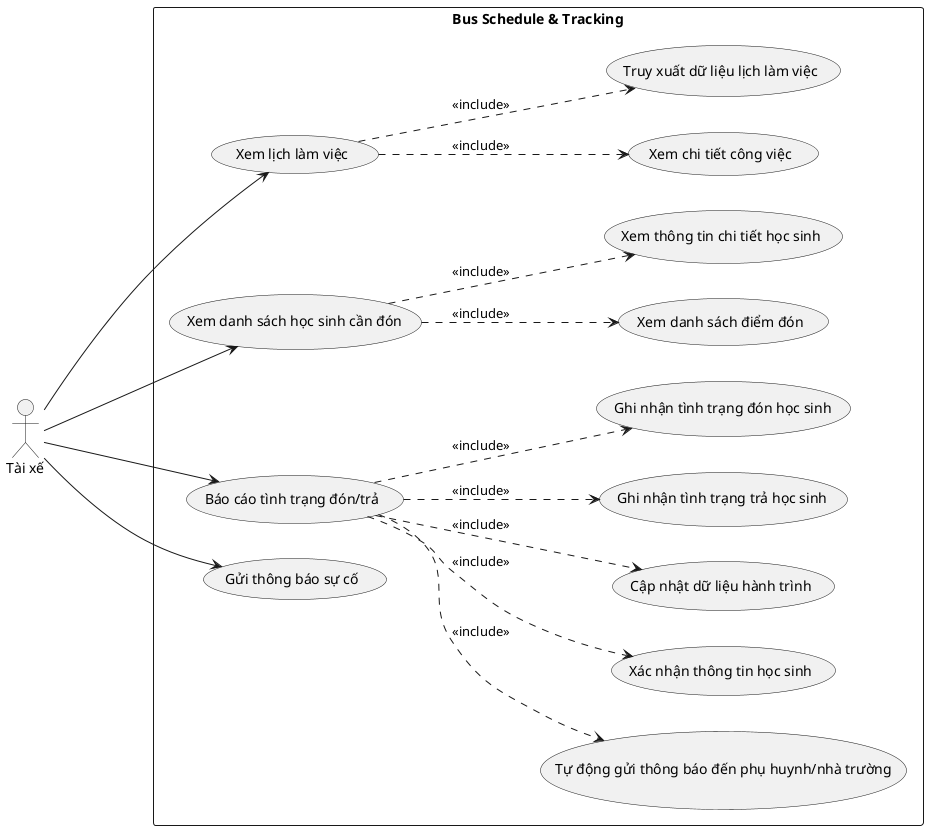 @startuml
left to right direction
actor "Tài xế" as tx

rectangle "Bus Schedule & Tracking" {
    usecase "Xem lịch làm việc" as UC6
    usecase "Xem danh sách học sinh cần đón" as UC7
    usecase "Báo cáo tình trạng đón/trả" as UC8
    usecase "Gửi thông báo sự cố" as UC9
    
    usecase "Xem danh sách điểm đón" as UC10
    usecase "Xem thông tin chi tiết học sinh" as UC11
    
    usecase "Tự động gửi thông báo đến phụ huynh/nhà trường" as UC12
    usecase "Xác nhận thông tin học sinh" as UC13
    usecase "Cập nhật dữ liệu hành trình" as UC14
    usecase "Ghi nhận tình trạng trả học sinh" as UC15
    usecase "Ghi nhận tình trạng đón học sinh" as UC16

    usecase "Xem chi tiết công việc" as UC17
    usecase "Truy xuất dữ liệu lịch làm việc" as UC18
    
    UC7 ..> UC10 : <<include>>
    UC7 ..> UC11 : <<include>>

    UC8 ..> UC12 : <<include>>
    UC8 ..> UC13 : <<include>>
    UC8 ..> UC14 : <<include>>
    UC8 ..> UC15 : <<include>>
    UC8 ..> UC16 : <<include>>

    UC6 ..> UC17 : <<include>>
    UC6 ..> UC18 : <<include>>
}

tx ---> UC6
tx ---> UC7
tx ---> UC8
tx ---> UC9
@enduml